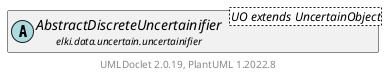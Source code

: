@startuml
    remove .*\.(Instance|Par|Parameterizer|Factory)$
    set namespaceSeparator none
    hide empty fields
    hide empty methods

    abstract class "<size:14>AbstractDiscreteUncertainifier.Par\n<size:10>elki.data.uncertain.uncertainifier" as elki.data.uncertain.uncertainifier.AbstractDiscreteUncertainifier.Par [[AbstractDiscreteUncertainifier.Par.html]] {
        {static} +DEFAULT_SAMPLE_SIZE: int
        {static} +INNER_ID: OptionID
        {static} +MULT_MAX_ID: OptionID
        {static} +MULT_MIN_ID: OptionID
        #inner: Uncertainifier<?>
        #minQuant: int
        #maxQuant: int
        +configure(Parameterization): void
    }

    interface "<size:14>Parameterizer\n<size:10>elki.utilities.optionhandling" as elki.utilities.optionhandling.Parameterizer [[../../../utilities/optionhandling/Parameterizer.html]] {
        {abstract} +make(): Object
    }
    abstract class "<size:14>AbstractDiscreteUncertainifier\n<size:10>elki.data.uncertain.uncertainifier" as elki.data.uncertain.uncertainifier.AbstractDiscreteUncertainifier<UO extends UncertainObject> [[AbstractDiscreteUncertainifier.html]]

    elki.utilities.optionhandling.Parameterizer <|.. elki.data.uncertain.uncertainifier.AbstractDiscreteUncertainifier.Par
    elki.data.uncertain.uncertainifier.AbstractDiscreteUncertainifier +-- elki.data.uncertain.uncertainifier.AbstractDiscreteUncertainifier.Par

    center footer UMLDoclet 2.0.19, PlantUML 1.2022.8
@enduml
